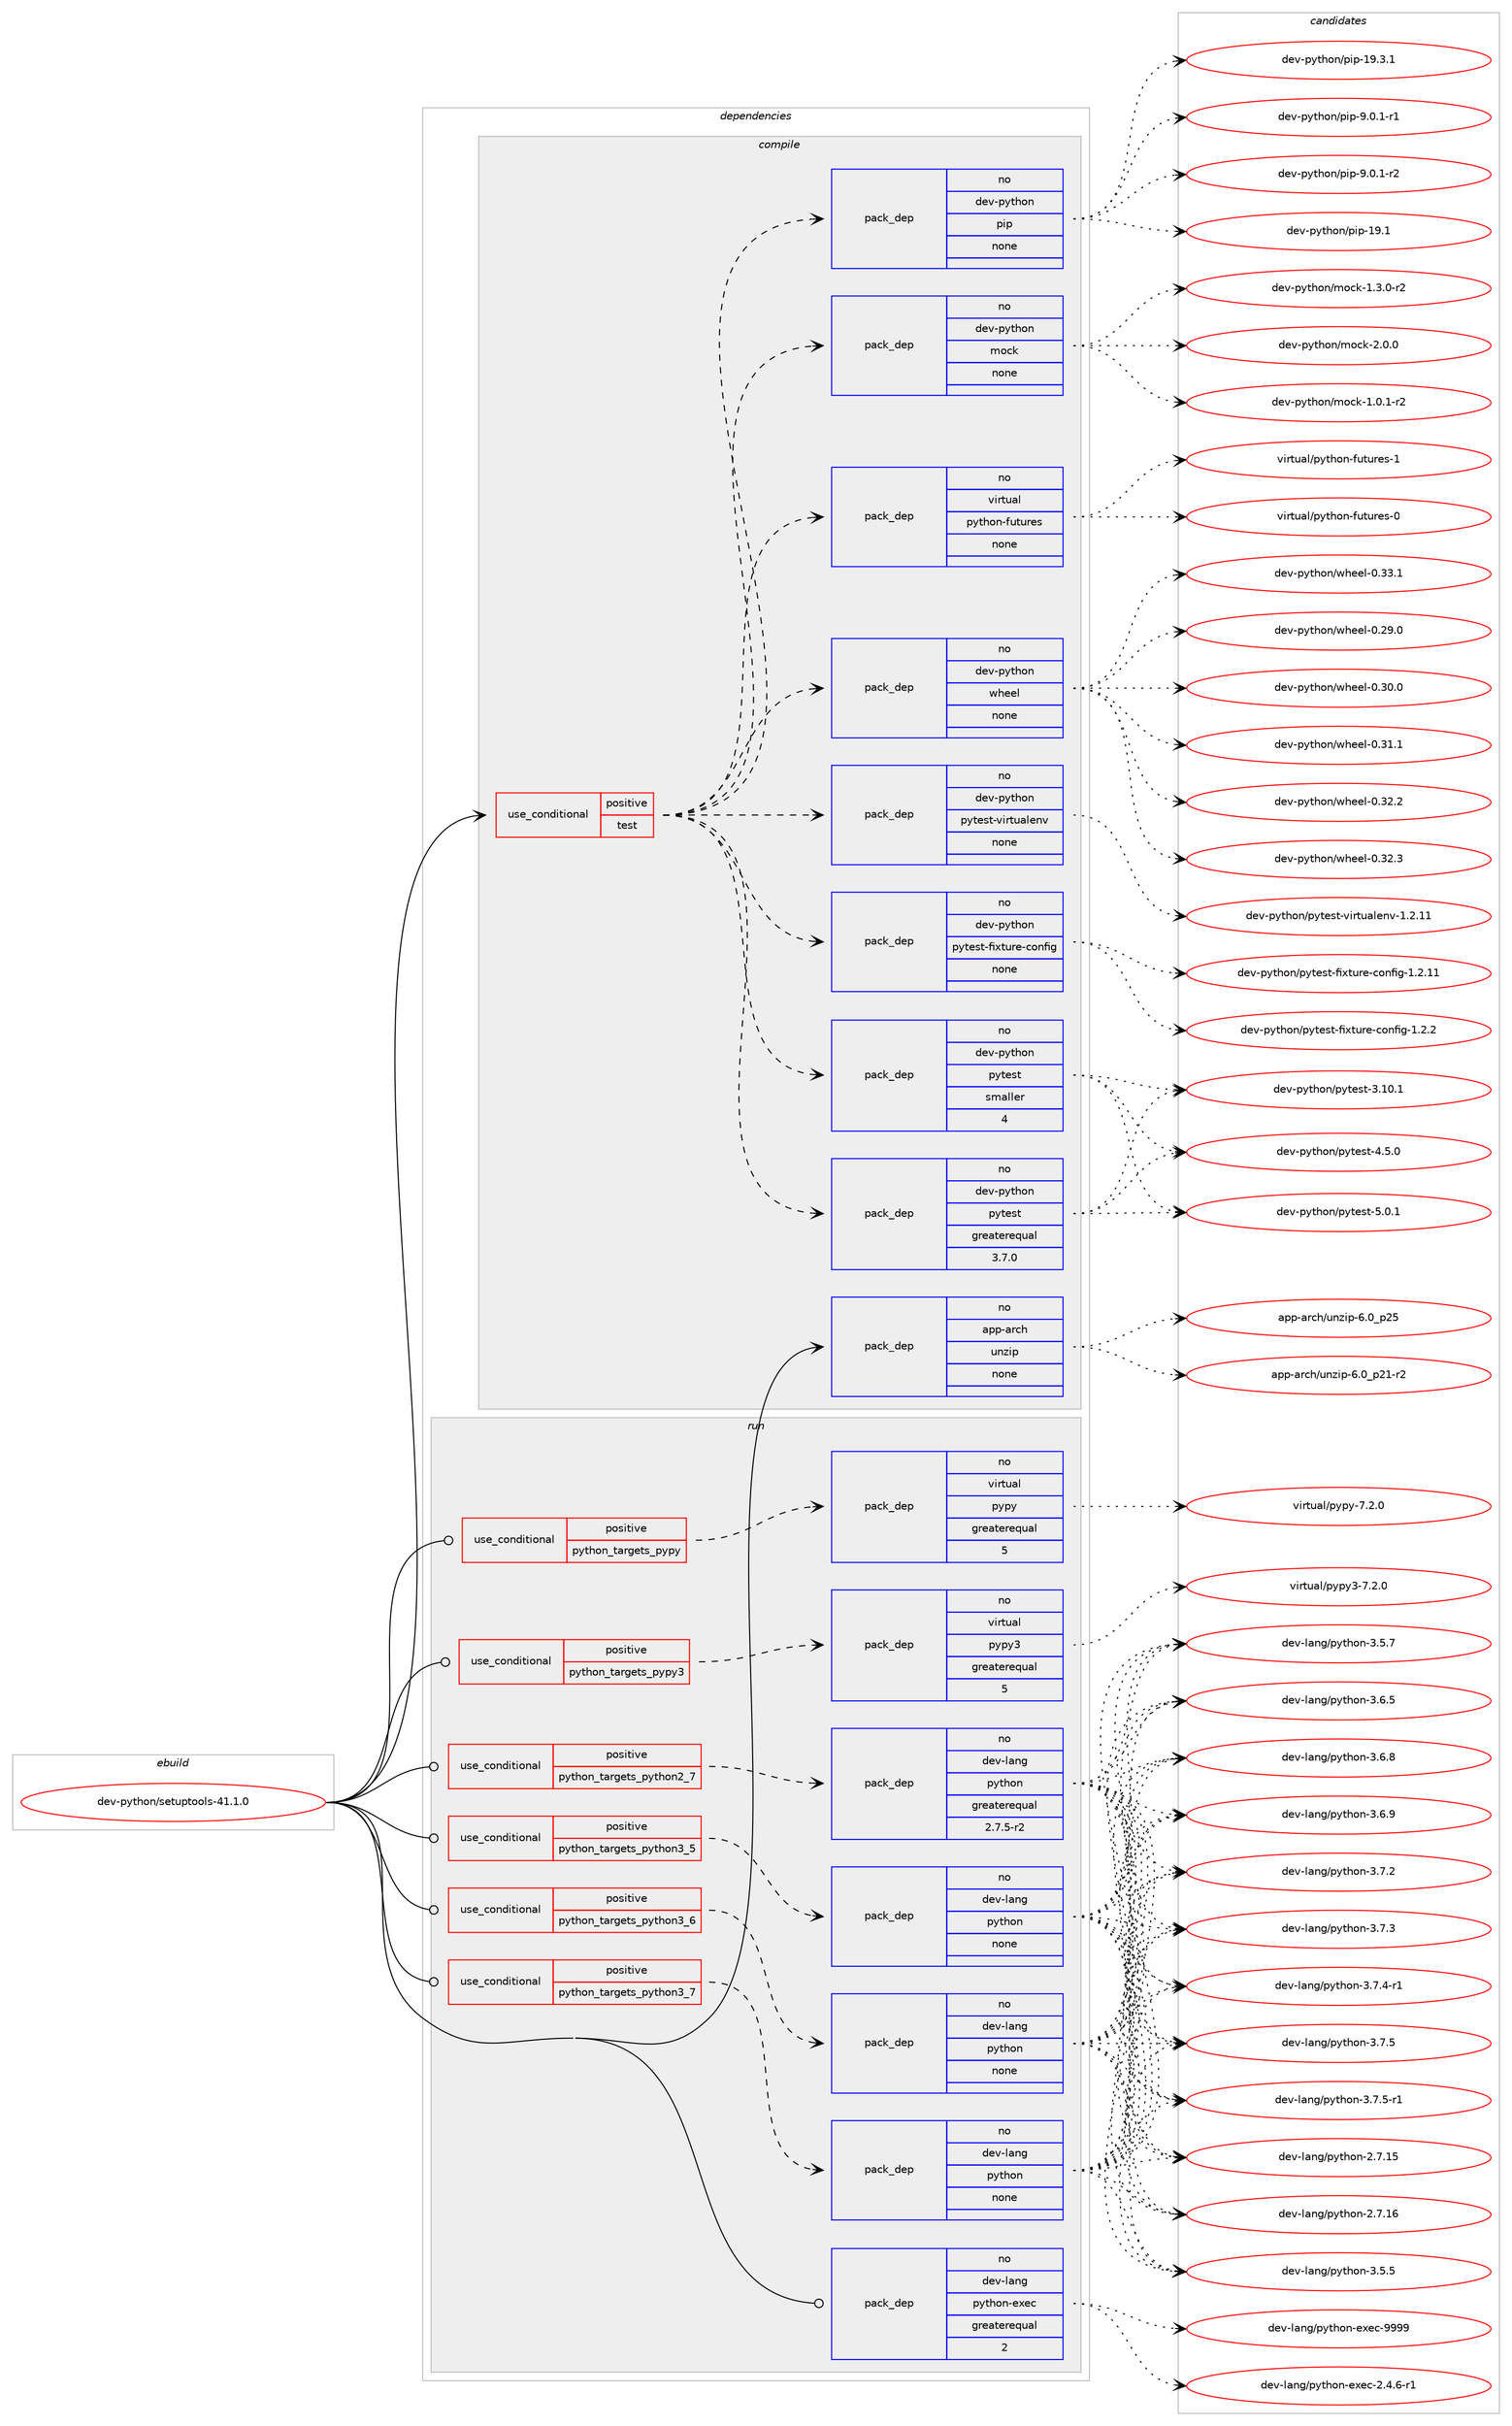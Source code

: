 digraph prolog {

# *************
# Graph options
# *************

newrank=true;
concentrate=true;
compound=true;
graph [rankdir=LR,fontname=Helvetica,fontsize=10,ranksep=1.5];#, ranksep=2.5, nodesep=0.2];
edge  [arrowhead=vee];
node  [fontname=Helvetica,fontsize=10];

# **********
# The ebuild
# **********

subgraph cluster_leftcol {
color=gray;
label=<<i>ebuild</i>>;
id [label="dev-python/setuptools-41.1.0", color=red, width=4, href="../dev-python/setuptools-41.1.0.svg"];
}

# ****************
# The dependencies
# ****************

subgraph cluster_midcol {
color=gray;
label=<<i>dependencies</i>>;
subgraph cluster_compile {
fillcolor="#eeeeee";
style=filled;
label=<<i>compile</i>>;
subgraph cond149221 {
dependency636868 [label=<<TABLE BORDER="0" CELLBORDER="1" CELLSPACING="0" CELLPADDING="4"><TR><TD ROWSPAN="3" CELLPADDING="10">use_conditional</TD></TR><TR><TD>positive</TD></TR><TR><TD>test</TD></TR></TABLE>>, shape=none, color=red];
subgraph pack475766 {
dependency636869 [label=<<TABLE BORDER="0" CELLBORDER="1" CELLSPACING="0" CELLPADDING="4" WIDTH="220"><TR><TD ROWSPAN="6" CELLPADDING="30">pack_dep</TD></TR><TR><TD WIDTH="110">no</TD></TR><TR><TD>dev-python</TD></TR><TR><TD>mock</TD></TR><TR><TD>none</TD></TR><TR><TD></TD></TR></TABLE>>, shape=none, color=blue];
}
dependency636868:e -> dependency636869:w [weight=20,style="dashed",arrowhead="vee"];
subgraph pack475767 {
dependency636870 [label=<<TABLE BORDER="0" CELLBORDER="1" CELLSPACING="0" CELLPADDING="4" WIDTH="220"><TR><TD ROWSPAN="6" CELLPADDING="30">pack_dep</TD></TR><TR><TD WIDTH="110">no</TD></TR><TR><TD>dev-python</TD></TR><TR><TD>pip</TD></TR><TR><TD>none</TD></TR><TR><TD></TD></TR></TABLE>>, shape=none, color=blue];
}
dependency636868:e -> dependency636870:w [weight=20,style="dashed",arrowhead="vee"];
subgraph pack475768 {
dependency636871 [label=<<TABLE BORDER="0" CELLBORDER="1" CELLSPACING="0" CELLPADDING="4" WIDTH="220"><TR><TD ROWSPAN="6" CELLPADDING="30">pack_dep</TD></TR><TR><TD WIDTH="110">no</TD></TR><TR><TD>dev-python</TD></TR><TR><TD>pytest</TD></TR><TR><TD>greaterequal</TD></TR><TR><TD>3.7.0</TD></TR></TABLE>>, shape=none, color=blue];
}
dependency636868:e -> dependency636871:w [weight=20,style="dashed",arrowhead="vee"];
subgraph pack475769 {
dependency636872 [label=<<TABLE BORDER="0" CELLBORDER="1" CELLSPACING="0" CELLPADDING="4" WIDTH="220"><TR><TD ROWSPAN="6" CELLPADDING="30">pack_dep</TD></TR><TR><TD WIDTH="110">no</TD></TR><TR><TD>dev-python</TD></TR><TR><TD>pytest</TD></TR><TR><TD>smaller</TD></TR><TR><TD>4</TD></TR></TABLE>>, shape=none, color=blue];
}
dependency636868:e -> dependency636872:w [weight=20,style="dashed",arrowhead="vee"];
subgraph pack475770 {
dependency636873 [label=<<TABLE BORDER="0" CELLBORDER="1" CELLSPACING="0" CELLPADDING="4" WIDTH="220"><TR><TD ROWSPAN="6" CELLPADDING="30">pack_dep</TD></TR><TR><TD WIDTH="110">no</TD></TR><TR><TD>dev-python</TD></TR><TR><TD>pytest-fixture-config</TD></TR><TR><TD>none</TD></TR><TR><TD></TD></TR></TABLE>>, shape=none, color=blue];
}
dependency636868:e -> dependency636873:w [weight=20,style="dashed",arrowhead="vee"];
subgraph pack475771 {
dependency636874 [label=<<TABLE BORDER="0" CELLBORDER="1" CELLSPACING="0" CELLPADDING="4" WIDTH="220"><TR><TD ROWSPAN="6" CELLPADDING="30">pack_dep</TD></TR><TR><TD WIDTH="110">no</TD></TR><TR><TD>dev-python</TD></TR><TR><TD>pytest-virtualenv</TD></TR><TR><TD>none</TD></TR><TR><TD></TD></TR></TABLE>>, shape=none, color=blue];
}
dependency636868:e -> dependency636874:w [weight=20,style="dashed",arrowhead="vee"];
subgraph pack475772 {
dependency636875 [label=<<TABLE BORDER="0" CELLBORDER="1" CELLSPACING="0" CELLPADDING="4" WIDTH="220"><TR><TD ROWSPAN="6" CELLPADDING="30">pack_dep</TD></TR><TR><TD WIDTH="110">no</TD></TR><TR><TD>dev-python</TD></TR><TR><TD>wheel</TD></TR><TR><TD>none</TD></TR><TR><TD></TD></TR></TABLE>>, shape=none, color=blue];
}
dependency636868:e -> dependency636875:w [weight=20,style="dashed",arrowhead="vee"];
subgraph pack475773 {
dependency636876 [label=<<TABLE BORDER="0" CELLBORDER="1" CELLSPACING="0" CELLPADDING="4" WIDTH="220"><TR><TD ROWSPAN="6" CELLPADDING="30">pack_dep</TD></TR><TR><TD WIDTH="110">no</TD></TR><TR><TD>virtual</TD></TR><TR><TD>python-futures</TD></TR><TR><TD>none</TD></TR><TR><TD></TD></TR></TABLE>>, shape=none, color=blue];
}
dependency636868:e -> dependency636876:w [weight=20,style="dashed",arrowhead="vee"];
}
id:e -> dependency636868:w [weight=20,style="solid",arrowhead="vee"];
subgraph pack475774 {
dependency636877 [label=<<TABLE BORDER="0" CELLBORDER="1" CELLSPACING="0" CELLPADDING="4" WIDTH="220"><TR><TD ROWSPAN="6" CELLPADDING="30">pack_dep</TD></TR><TR><TD WIDTH="110">no</TD></TR><TR><TD>app-arch</TD></TR><TR><TD>unzip</TD></TR><TR><TD>none</TD></TR><TR><TD></TD></TR></TABLE>>, shape=none, color=blue];
}
id:e -> dependency636877:w [weight=20,style="solid",arrowhead="vee"];
}
subgraph cluster_compileandrun {
fillcolor="#eeeeee";
style=filled;
label=<<i>compile and run</i>>;
}
subgraph cluster_run {
fillcolor="#eeeeee";
style=filled;
label=<<i>run</i>>;
subgraph cond149222 {
dependency636878 [label=<<TABLE BORDER="0" CELLBORDER="1" CELLSPACING="0" CELLPADDING="4"><TR><TD ROWSPAN="3" CELLPADDING="10">use_conditional</TD></TR><TR><TD>positive</TD></TR><TR><TD>python_targets_pypy</TD></TR></TABLE>>, shape=none, color=red];
subgraph pack475775 {
dependency636879 [label=<<TABLE BORDER="0" CELLBORDER="1" CELLSPACING="0" CELLPADDING="4" WIDTH="220"><TR><TD ROWSPAN="6" CELLPADDING="30">pack_dep</TD></TR><TR><TD WIDTH="110">no</TD></TR><TR><TD>virtual</TD></TR><TR><TD>pypy</TD></TR><TR><TD>greaterequal</TD></TR><TR><TD>5</TD></TR></TABLE>>, shape=none, color=blue];
}
dependency636878:e -> dependency636879:w [weight=20,style="dashed",arrowhead="vee"];
}
id:e -> dependency636878:w [weight=20,style="solid",arrowhead="odot"];
subgraph cond149223 {
dependency636880 [label=<<TABLE BORDER="0" CELLBORDER="1" CELLSPACING="0" CELLPADDING="4"><TR><TD ROWSPAN="3" CELLPADDING="10">use_conditional</TD></TR><TR><TD>positive</TD></TR><TR><TD>python_targets_pypy3</TD></TR></TABLE>>, shape=none, color=red];
subgraph pack475776 {
dependency636881 [label=<<TABLE BORDER="0" CELLBORDER="1" CELLSPACING="0" CELLPADDING="4" WIDTH="220"><TR><TD ROWSPAN="6" CELLPADDING="30">pack_dep</TD></TR><TR><TD WIDTH="110">no</TD></TR><TR><TD>virtual</TD></TR><TR><TD>pypy3</TD></TR><TR><TD>greaterequal</TD></TR><TR><TD>5</TD></TR></TABLE>>, shape=none, color=blue];
}
dependency636880:e -> dependency636881:w [weight=20,style="dashed",arrowhead="vee"];
}
id:e -> dependency636880:w [weight=20,style="solid",arrowhead="odot"];
subgraph cond149224 {
dependency636882 [label=<<TABLE BORDER="0" CELLBORDER="1" CELLSPACING="0" CELLPADDING="4"><TR><TD ROWSPAN="3" CELLPADDING="10">use_conditional</TD></TR><TR><TD>positive</TD></TR><TR><TD>python_targets_python2_7</TD></TR></TABLE>>, shape=none, color=red];
subgraph pack475777 {
dependency636883 [label=<<TABLE BORDER="0" CELLBORDER="1" CELLSPACING="0" CELLPADDING="4" WIDTH="220"><TR><TD ROWSPAN="6" CELLPADDING="30">pack_dep</TD></TR><TR><TD WIDTH="110">no</TD></TR><TR><TD>dev-lang</TD></TR><TR><TD>python</TD></TR><TR><TD>greaterequal</TD></TR><TR><TD>2.7.5-r2</TD></TR></TABLE>>, shape=none, color=blue];
}
dependency636882:e -> dependency636883:w [weight=20,style="dashed",arrowhead="vee"];
}
id:e -> dependency636882:w [weight=20,style="solid",arrowhead="odot"];
subgraph cond149225 {
dependency636884 [label=<<TABLE BORDER="0" CELLBORDER="1" CELLSPACING="0" CELLPADDING="4"><TR><TD ROWSPAN="3" CELLPADDING="10">use_conditional</TD></TR><TR><TD>positive</TD></TR><TR><TD>python_targets_python3_5</TD></TR></TABLE>>, shape=none, color=red];
subgraph pack475778 {
dependency636885 [label=<<TABLE BORDER="0" CELLBORDER="1" CELLSPACING="0" CELLPADDING="4" WIDTH="220"><TR><TD ROWSPAN="6" CELLPADDING="30">pack_dep</TD></TR><TR><TD WIDTH="110">no</TD></TR><TR><TD>dev-lang</TD></TR><TR><TD>python</TD></TR><TR><TD>none</TD></TR><TR><TD></TD></TR></TABLE>>, shape=none, color=blue];
}
dependency636884:e -> dependency636885:w [weight=20,style="dashed",arrowhead="vee"];
}
id:e -> dependency636884:w [weight=20,style="solid",arrowhead="odot"];
subgraph cond149226 {
dependency636886 [label=<<TABLE BORDER="0" CELLBORDER="1" CELLSPACING="0" CELLPADDING="4"><TR><TD ROWSPAN="3" CELLPADDING="10">use_conditional</TD></TR><TR><TD>positive</TD></TR><TR><TD>python_targets_python3_6</TD></TR></TABLE>>, shape=none, color=red];
subgraph pack475779 {
dependency636887 [label=<<TABLE BORDER="0" CELLBORDER="1" CELLSPACING="0" CELLPADDING="4" WIDTH="220"><TR><TD ROWSPAN="6" CELLPADDING="30">pack_dep</TD></TR><TR><TD WIDTH="110">no</TD></TR><TR><TD>dev-lang</TD></TR><TR><TD>python</TD></TR><TR><TD>none</TD></TR><TR><TD></TD></TR></TABLE>>, shape=none, color=blue];
}
dependency636886:e -> dependency636887:w [weight=20,style="dashed",arrowhead="vee"];
}
id:e -> dependency636886:w [weight=20,style="solid",arrowhead="odot"];
subgraph cond149227 {
dependency636888 [label=<<TABLE BORDER="0" CELLBORDER="1" CELLSPACING="0" CELLPADDING="4"><TR><TD ROWSPAN="3" CELLPADDING="10">use_conditional</TD></TR><TR><TD>positive</TD></TR><TR><TD>python_targets_python3_7</TD></TR></TABLE>>, shape=none, color=red];
subgraph pack475780 {
dependency636889 [label=<<TABLE BORDER="0" CELLBORDER="1" CELLSPACING="0" CELLPADDING="4" WIDTH="220"><TR><TD ROWSPAN="6" CELLPADDING="30">pack_dep</TD></TR><TR><TD WIDTH="110">no</TD></TR><TR><TD>dev-lang</TD></TR><TR><TD>python</TD></TR><TR><TD>none</TD></TR><TR><TD></TD></TR></TABLE>>, shape=none, color=blue];
}
dependency636888:e -> dependency636889:w [weight=20,style="dashed",arrowhead="vee"];
}
id:e -> dependency636888:w [weight=20,style="solid",arrowhead="odot"];
subgraph pack475781 {
dependency636890 [label=<<TABLE BORDER="0" CELLBORDER="1" CELLSPACING="0" CELLPADDING="4" WIDTH="220"><TR><TD ROWSPAN="6" CELLPADDING="30">pack_dep</TD></TR><TR><TD WIDTH="110">no</TD></TR><TR><TD>dev-lang</TD></TR><TR><TD>python-exec</TD></TR><TR><TD>greaterequal</TD></TR><TR><TD>2</TD></TR></TABLE>>, shape=none, color=blue];
}
id:e -> dependency636890:w [weight=20,style="solid",arrowhead="odot"];
}
}

# **************
# The candidates
# **************

subgraph cluster_choices {
rank=same;
color=gray;
label=<<i>candidates</i>>;

subgraph choice475766 {
color=black;
nodesep=1;
choice1001011184511212111610411111047109111991074549464846494511450 [label="dev-python/mock-1.0.1-r2", color=red, width=4,href="../dev-python/mock-1.0.1-r2.svg"];
choice1001011184511212111610411111047109111991074549465146484511450 [label="dev-python/mock-1.3.0-r2", color=red, width=4,href="../dev-python/mock-1.3.0-r2.svg"];
choice100101118451121211161041111104710911199107455046484648 [label="dev-python/mock-2.0.0", color=red, width=4,href="../dev-python/mock-2.0.0.svg"];
dependency636869:e -> choice1001011184511212111610411111047109111991074549464846494511450:w [style=dotted,weight="100"];
dependency636869:e -> choice1001011184511212111610411111047109111991074549465146484511450:w [style=dotted,weight="100"];
dependency636869:e -> choice100101118451121211161041111104710911199107455046484648:w [style=dotted,weight="100"];
}
subgraph choice475767 {
color=black;
nodesep=1;
choice10010111845112121116104111110471121051124549574649 [label="dev-python/pip-19.1", color=red, width=4,href="../dev-python/pip-19.1.svg"];
choice100101118451121211161041111104711210511245495746514649 [label="dev-python/pip-19.3.1", color=red, width=4,href="../dev-python/pip-19.3.1.svg"];
choice10010111845112121116104111110471121051124557464846494511449 [label="dev-python/pip-9.0.1-r1", color=red, width=4,href="../dev-python/pip-9.0.1-r1.svg"];
choice10010111845112121116104111110471121051124557464846494511450 [label="dev-python/pip-9.0.1-r2", color=red, width=4,href="../dev-python/pip-9.0.1-r2.svg"];
dependency636870:e -> choice10010111845112121116104111110471121051124549574649:w [style=dotted,weight="100"];
dependency636870:e -> choice100101118451121211161041111104711210511245495746514649:w [style=dotted,weight="100"];
dependency636870:e -> choice10010111845112121116104111110471121051124557464846494511449:w [style=dotted,weight="100"];
dependency636870:e -> choice10010111845112121116104111110471121051124557464846494511450:w [style=dotted,weight="100"];
}
subgraph choice475768 {
color=black;
nodesep=1;
choice100101118451121211161041111104711212111610111511645514649484649 [label="dev-python/pytest-3.10.1", color=red, width=4,href="../dev-python/pytest-3.10.1.svg"];
choice1001011184511212111610411111047112121116101115116455246534648 [label="dev-python/pytest-4.5.0", color=red, width=4,href="../dev-python/pytest-4.5.0.svg"];
choice1001011184511212111610411111047112121116101115116455346484649 [label="dev-python/pytest-5.0.1", color=red, width=4,href="../dev-python/pytest-5.0.1.svg"];
dependency636871:e -> choice100101118451121211161041111104711212111610111511645514649484649:w [style=dotted,weight="100"];
dependency636871:e -> choice1001011184511212111610411111047112121116101115116455246534648:w [style=dotted,weight="100"];
dependency636871:e -> choice1001011184511212111610411111047112121116101115116455346484649:w [style=dotted,weight="100"];
}
subgraph choice475769 {
color=black;
nodesep=1;
choice100101118451121211161041111104711212111610111511645514649484649 [label="dev-python/pytest-3.10.1", color=red, width=4,href="../dev-python/pytest-3.10.1.svg"];
choice1001011184511212111610411111047112121116101115116455246534648 [label="dev-python/pytest-4.5.0", color=red, width=4,href="../dev-python/pytest-4.5.0.svg"];
choice1001011184511212111610411111047112121116101115116455346484649 [label="dev-python/pytest-5.0.1", color=red, width=4,href="../dev-python/pytest-5.0.1.svg"];
dependency636872:e -> choice100101118451121211161041111104711212111610111511645514649484649:w [style=dotted,weight="100"];
dependency636872:e -> choice1001011184511212111610411111047112121116101115116455246534648:w [style=dotted,weight="100"];
dependency636872:e -> choice1001011184511212111610411111047112121116101115116455346484649:w [style=dotted,weight="100"];
}
subgraph choice475770 {
color=black;
nodesep=1;
choice100101118451121211161041111104711212111610111511645102105120116117114101459911111010210510345494650464949 [label="dev-python/pytest-fixture-config-1.2.11", color=red, width=4,href="../dev-python/pytest-fixture-config-1.2.11.svg"];
choice1001011184511212111610411111047112121116101115116451021051201161171141014599111110102105103454946504650 [label="dev-python/pytest-fixture-config-1.2.2", color=red, width=4,href="../dev-python/pytest-fixture-config-1.2.2.svg"];
dependency636873:e -> choice100101118451121211161041111104711212111610111511645102105120116117114101459911111010210510345494650464949:w [style=dotted,weight="100"];
dependency636873:e -> choice1001011184511212111610411111047112121116101115116451021051201161171141014599111110102105103454946504650:w [style=dotted,weight="100"];
}
subgraph choice475771 {
color=black;
nodesep=1;
choice1001011184511212111610411111047112121116101115116451181051141161179710810111011845494650464949 [label="dev-python/pytest-virtualenv-1.2.11", color=red, width=4,href="../dev-python/pytest-virtualenv-1.2.11.svg"];
dependency636874:e -> choice1001011184511212111610411111047112121116101115116451181051141161179710810111011845494650464949:w [style=dotted,weight="100"];
}
subgraph choice475772 {
color=black;
nodesep=1;
choice100101118451121211161041111104711910410110110845484650574648 [label="dev-python/wheel-0.29.0", color=red, width=4,href="../dev-python/wheel-0.29.0.svg"];
choice100101118451121211161041111104711910410110110845484651484648 [label="dev-python/wheel-0.30.0", color=red, width=4,href="../dev-python/wheel-0.30.0.svg"];
choice100101118451121211161041111104711910410110110845484651494649 [label="dev-python/wheel-0.31.1", color=red, width=4,href="../dev-python/wheel-0.31.1.svg"];
choice100101118451121211161041111104711910410110110845484651504650 [label="dev-python/wheel-0.32.2", color=red, width=4,href="../dev-python/wheel-0.32.2.svg"];
choice100101118451121211161041111104711910410110110845484651504651 [label="dev-python/wheel-0.32.3", color=red, width=4,href="../dev-python/wheel-0.32.3.svg"];
choice100101118451121211161041111104711910410110110845484651514649 [label="dev-python/wheel-0.33.1", color=red, width=4,href="../dev-python/wheel-0.33.1.svg"];
dependency636875:e -> choice100101118451121211161041111104711910410110110845484650574648:w [style=dotted,weight="100"];
dependency636875:e -> choice100101118451121211161041111104711910410110110845484651484648:w [style=dotted,weight="100"];
dependency636875:e -> choice100101118451121211161041111104711910410110110845484651494649:w [style=dotted,weight="100"];
dependency636875:e -> choice100101118451121211161041111104711910410110110845484651504650:w [style=dotted,weight="100"];
dependency636875:e -> choice100101118451121211161041111104711910410110110845484651504651:w [style=dotted,weight="100"];
dependency636875:e -> choice100101118451121211161041111104711910410110110845484651514649:w [style=dotted,weight="100"];
}
subgraph choice475773 {
color=black;
nodesep=1;
choice1181051141161179710847112121116104111110451021171161171141011154548 [label="virtual/python-futures-0", color=red, width=4,href="../virtual/python-futures-0.svg"];
choice1181051141161179710847112121116104111110451021171161171141011154549 [label="virtual/python-futures-1", color=red, width=4,href="../virtual/python-futures-1.svg"];
dependency636876:e -> choice1181051141161179710847112121116104111110451021171161171141011154548:w [style=dotted,weight="100"];
dependency636876:e -> choice1181051141161179710847112121116104111110451021171161171141011154549:w [style=dotted,weight="100"];
}
subgraph choice475774 {
color=black;
nodesep=1;
choice9711211245971149910447117110122105112455446489511250494511450 [label="app-arch/unzip-6.0_p21-r2", color=red, width=4,href="../app-arch/unzip-6.0_p21-r2.svg"];
choice971121124597114991044711711012210511245544648951125053 [label="app-arch/unzip-6.0_p25", color=red, width=4,href="../app-arch/unzip-6.0_p25.svg"];
dependency636877:e -> choice9711211245971149910447117110122105112455446489511250494511450:w [style=dotted,weight="100"];
dependency636877:e -> choice971121124597114991044711711012210511245544648951125053:w [style=dotted,weight="100"];
}
subgraph choice475775 {
color=black;
nodesep=1;
choice1181051141161179710847112121112121455546504648 [label="virtual/pypy-7.2.0", color=red, width=4,href="../virtual/pypy-7.2.0.svg"];
dependency636879:e -> choice1181051141161179710847112121112121455546504648:w [style=dotted,weight="100"];
}
subgraph choice475776 {
color=black;
nodesep=1;
choice118105114116117971084711212111212151455546504648 [label="virtual/pypy3-7.2.0", color=red, width=4,href="../virtual/pypy3-7.2.0.svg"];
dependency636881:e -> choice118105114116117971084711212111212151455546504648:w [style=dotted,weight="100"];
}
subgraph choice475777 {
color=black;
nodesep=1;
choice10010111845108971101034711212111610411111045504655464953 [label="dev-lang/python-2.7.15", color=red, width=4,href="../dev-lang/python-2.7.15.svg"];
choice10010111845108971101034711212111610411111045504655464954 [label="dev-lang/python-2.7.16", color=red, width=4,href="../dev-lang/python-2.7.16.svg"];
choice100101118451089711010347112121116104111110455146534653 [label="dev-lang/python-3.5.5", color=red, width=4,href="../dev-lang/python-3.5.5.svg"];
choice100101118451089711010347112121116104111110455146534655 [label="dev-lang/python-3.5.7", color=red, width=4,href="../dev-lang/python-3.5.7.svg"];
choice100101118451089711010347112121116104111110455146544653 [label="dev-lang/python-3.6.5", color=red, width=4,href="../dev-lang/python-3.6.5.svg"];
choice100101118451089711010347112121116104111110455146544656 [label="dev-lang/python-3.6.8", color=red, width=4,href="../dev-lang/python-3.6.8.svg"];
choice100101118451089711010347112121116104111110455146544657 [label="dev-lang/python-3.6.9", color=red, width=4,href="../dev-lang/python-3.6.9.svg"];
choice100101118451089711010347112121116104111110455146554650 [label="dev-lang/python-3.7.2", color=red, width=4,href="../dev-lang/python-3.7.2.svg"];
choice100101118451089711010347112121116104111110455146554651 [label="dev-lang/python-3.7.3", color=red, width=4,href="../dev-lang/python-3.7.3.svg"];
choice1001011184510897110103471121211161041111104551465546524511449 [label="dev-lang/python-3.7.4-r1", color=red, width=4,href="../dev-lang/python-3.7.4-r1.svg"];
choice100101118451089711010347112121116104111110455146554653 [label="dev-lang/python-3.7.5", color=red, width=4,href="../dev-lang/python-3.7.5.svg"];
choice1001011184510897110103471121211161041111104551465546534511449 [label="dev-lang/python-3.7.5-r1", color=red, width=4,href="../dev-lang/python-3.7.5-r1.svg"];
dependency636883:e -> choice10010111845108971101034711212111610411111045504655464953:w [style=dotted,weight="100"];
dependency636883:e -> choice10010111845108971101034711212111610411111045504655464954:w [style=dotted,weight="100"];
dependency636883:e -> choice100101118451089711010347112121116104111110455146534653:w [style=dotted,weight="100"];
dependency636883:e -> choice100101118451089711010347112121116104111110455146534655:w [style=dotted,weight="100"];
dependency636883:e -> choice100101118451089711010347112121116104111110455146544653:w [style=dotted,weight="100"];
dependency636883:e -> choice100101118451089711010347112121116104111110455146544656:w [style=dotted,weight="100"];
dependency636883:e -> choice100101118451089711010347112121116104111110455146544657:w [style=dotted,weight="100"];
dependency636883:e -> choice100101118451089711010347112121116104111110455146554650:w [style=dotted,weight="100"];
dependency636883:e -> choice100101118451089711010347112121116104111110455146554651:w [style=dotted,weight="100"];
dependency636883:e -> choice1001011184510897110103471121211161041111104551465546524511449:w [style=dotted,weight="100"];
dependency636883:e -> choice100101118451089711010347112121116104111110455146554653:w [style=dotted,weight="100"];
dependency636883:e -> choice1001011184510897110103471121211161041111104551465546534511449:w [style=dotted,weight="100"];
}
subgraph choice475778 {
color=black;
nodesep=1;
choice10010111845108971101034711212111610411111045504655464953 [label="dev-lang/python-2.7.15", color=red, width=4,href="../dev-lang/python-2.7.15.svg"];
choice10010111845108971101034711212111610411111045504655464954 [label="dev-lang/python-2.7.16", color=red, width=4,href="../dev-lang/python-2.7.16.svg"];
choice100101118451089711010347112121116104111110455146534653 [label="dev-lang/python-3.5.5", color=red, width=4,href="../dev-lang/python-3.5.5.svg"];
choice100101118451089711010347112121116104111110455146534655 [label="dev-lang/python-3.5.7", color=red, width=4,href="../dev-lang/python-3.5.7.svg"];
choice100101118451089711010347112121116104111110455146544653 [label="dev-lang/python-3.6.5", color=red, width=4,href="../dev-lang/python-3.6.5.svg"];
choice100101118451089711010347112121116104111110455146544656 [label="dev-lang/python-3.6.8", color=red, width=4,href="../dev-lang/python-3.6.8.svg"];
choice100101118451089711010347112121116104111110455146544657 [label="dev-lang/python-3.6.9", color=red, width=4,href="../dev-lang/python-3.6.9.svg"];
choice100101118451089711010347112121116104111110455146554650 [label="dev-lang/python-3.7.2", color=red, width=4,href="../dev-lang/python-3.7.2.svg"];
choice100101118451089711010347112121116104111110455146554651 [label="dev-lang/python-3.7.3", color=red, width=4,href="../dev-lang/python-3.7.3.svg"];
choice1001011184510897110103471121211161041111104551465546524511449 [label="dev-lang/python-3.7.4-r1", color=red, width=4,href="../dev-lang/python-3.7.4-r1.svg"];
choice100101118451089711010347112121116104111110455146554653 [label="dev-lang/python-3.7.5", color=red, width=4,href="../dev-lang/python-3.7.5.svg"];
choice1001011184510897110103471121211161041111104551465546534511449 [label="dev-lang/python-3.7.5-r1", color=red, width=4,href="../dev-lang/python-3.7.5-r1.svg"];
dependency636885:e -> choice10010111845108971101034711212111610411111045504655464953:w [style=dotted,weight="100"];
dependency636885:e -> choice10010111845108971101034711212111610411111045504655464954:w [style=dotted,weight="100"];
dependency636885:e -> choice100101118451089711010347112121116104111110455146534653:w [style=dotted,weight="100"];
dependency636885:e -> choice100101118451089711010347112121116104111110455146534655:w [style=dotted,weight="100"];
dependency636885:e -> choice100101118451089711010347112121116104111110455146544653:w [style=dotted,weight="100"];
dependency636885:e -> choice100101118451089711010347112121116104111110455146544656:w [style=dotted,weight="100"];
dependency636885:e -> choice100101118451089711010347112121116104111110455146544657:w [style=dotted,weight="100"];
dependency636885:e -> choice100101118451089711010347112121116104111110455146554650:w [style=dotted,weight="100"];
dependency636885:e -> choice100101118451089711010347112121116104111110455146554651:w [style=dotted,weight="100"];
dependency636885:e -> choice1001011184510897110103471121211161041111104551465546524511449:w [style=dotted,weight="100"];
dependency636885:e -> choice100101118451089711010347112121116104111110455146554653:w [style=dotted,weight="100"];
dependency636885:e -> choice1001011184510897110103471121211161041111104551465546534511449:w [style=dotted,weight="100"];
}
subgraph choice475779 {
color=black;
nodesep=1;
choice10010111845108971101034711212111610411111045504655464953 [label="dev-lang/python-2.7.15", color=red, width=4,href="../dev-lang/python-2.7.15.svg"];
choice10010111845108971101034711212111610411111045504655464954 [label="dev-lang/python-2.7.16", color=red, width=4,href="../dev-lang/python-2.7.16.svg"];
choice100101118451089711010347112121116104111110455146534653 [label="dev-lang/python-3.5.5", color=red, width=4,href="../dev-lang/python-3.5.5.svg"];
choice100101118451089711010347112121116104111110455146534655 [label="dev-lang/python-3.5.7", color=red, width=4,href="../dev-lang/python-3.5.7.svg"];
choice100101118451089711010347112121116104111110455146544653 [label="dev-lang/python-3.6.5", color=red, width=4,href="../dev-lang/python-3.6.5.svg"];
choice100101118451089711010347112121116104111110455146544656 [label="dev-lang/python-3.6.8", color=red, width=4,href="../dev-lang/python-3.6.8.svg"];
choice100101118451089711010347112121116104111110455146544657 [label="dev-lang/python-3.6.9", color=red, width=4,href="../dev-lang/python-3.6.9.svg"];
choice100101118451089711010347112121116104111110455146554650 [label="dev-lang/python-3.7.2", color=red, width=4,href="../dev-lang/python-3.7.2.svg"];
choice100101118451089711010347112121116104111110455146554651 [label="dev-lang/python-3.7.3", color=red, width=4,href="../dev-lang/python-3.7.3.svg"];
choice1001011184510897110103471121211161041111104551465546524511449 [label="dev-lang/python-3.7.4-r1", color=red, width=4,href="../dev-lang/python-3.7.4-r1.svg"];
choice100101118451089711010347112121116104111110455146554653 [label="dev-lang/python-3.7.5", color=red, width=4,href="../dev-lang/python-3.7.5.svg"];
choice1001011184510897110103471121211161041111104551465546534511449 [label="dev-lang/python-3.7.5-r1", color=red, width=4,href="../dev-lang/python-3.7.5-r1.svg"];
dependency636887:e -> choice10010111845108971101034711212111610411111045504655464953:w [style=dotted,weight="100"];
dependency636887:e -> choice10010111845108971101034711212111610411111045504655464954:w [style=dotted,weight="100"];
dependency636887:e -> choice100101118451089711010347112121116104111110455146534653:w [style=dotted,weight="100"];
dependency636887:e -> choice100101118451089711010347112121116104111110455146534655:w [style=dotted,weight="100"];
dependency636887:e -> choice100101118451089711010347112121116104111110455146544653:w [style=dotted,weight="100"];
dependency636887:e -> choice100101118451089711010347112121116104111110455146544656:w [style=dotted,weight="100"];
dependency636887:e -> choice100101118451089711010347112121116104111110455146544657:w [style=dotted,weight="100"];
dependency636887:e -> choice100101118451089711010347112121116104111110455146554650:w [style=dotted,weight="100"];
dependency636887:e -> choice100101118451089711010347112121116104111110455146554651:w [style=dotted,weight="100"];
dependency636887:e -> choice1001011184510897110103471121211161041111104551465546524511449:w [style=dotted,weight="100"];
dependency636887:e -> choice100101118451089711010347112121116104111110455146554653:w [style=dotted,weight="100"];
dependency636887:e -> choice1001011184510897110103471121211161041111104551465546534511449:w [style=dotted,weight="100"];
}
subgraph choice475780 {
color=black;
nodesep=1;
choice10010111845108971101034711212111610411111045504655464953 [label="dev-lang/python-2.7.15", color=red, width=4,href="../dev-lang/python-2.7.15.svg"];
choice10010111845108971101034711212111610411111045504655464954 [label="dev-lang/python-2.7.16", color=red, width=4,href="../dev-lang/python-2.7.16.svg"];
choice100101118451089711010347112121116104111110455146534653 [label="dev-lang/python-3.5.5", color=red, width=4,href="../dev-lang/python-3.5.5.svg"];
choice100101118451089711010347112121116104111110455146534655 [label="dev-lang/python-3.5.7", color=red, width=4,href="../dev-lang/python-3.5.7.svg"];
choice100101118451089711010347112121116104111110455146544653 [label="dev-lang/python-3.6.5", color=red, width=4,href="../dev-lang/python-3.6.5.svg"];
choice100101118451089711010347112121116104111110455146544656 [label="dev-lang/python-3.6.8", color=red, width=4,href="../dev-lang/python-3.6.8.svg"];
choice100101118451089711010347112121116104111110455146544657 [label="dev-lang/python-3.6.9", color=red, width=4,href="../dev-lang/python-3.6.9.svg"];
choice100101118451089711010347112121116104111110455146554650 [label="dev-lang/python-3.7.2", color=red, width=4,href="../dev-lang/python-3.7.2.svg"];
choice100101118451089711010347112121116104111110455146554651 [label="dev-lang/python-3.7.3", color=red, width=4,href="../dev-lang/python-3.7.3.svg"];
choice1001011184510897110103471121211161041111104551465546524511449 [label="dev-lang/python-3.7.4-r1", color=red, width=4,href="../dev-lang/python-3.7.4-r1.svg"];
choice100101118451089711010347112121116104111110455146554653 [label="dev-lang/python-3.7.5", color=red, width=4,href="../dev-lang/python-3.7.5.svg"];
choice1001011184510897110103471121211161041111104551465546534511449 [label="dev-lang/python-3.7.5-r1", color=red, width=4,href="../dev-lang/python-3.7.5-r1.svg"];
dependency636889:e -> choice10010111845108971101034711212111610411111045504655464953:w [style=dotted,weight="100"];
dependency636889:e -> choice10010111845108971101034711212111610411111045504655464954:w [style=dotted,weight="100"];
dependency636889:e -> choice100101118451089711010347112121116104111110455146534653:w [style=dotted,weight="100"];
dependency636889:e -> choice100101118451089711010347112121116104111110455146534655:w [style=dotted,weight="100"];
dependency636889:e -> choice100101118451089711010347112121116104111110455146544653:w [style=dotted,weight="100"];
dependency636889:e -> choice100101118451089711010347112121116104111110455146544656:w [style=dotted,weight="100"];
dependency636889:e -> choice100101118451089711010347112121116104111110455146544657:w [style=dotted,weight="100"];
dependency636889:e -> choice100101118451089711010347112121116104111110455146554650:w [style=dotted,weight="100"];
dependency636889:e -> choice100101118451089711010347112121116104111110455146554651:w [style=dotted,weight="100"];
dependency636889:e -> choice1001011184510897110103471121211161041111104551465546524511449:w [style=dotted,weight="100"];
dependency636889:e -> choice100101118451089711010347112121116104111110455146554653:w [style=dotted,weight="100"];
dependency636889:e -> choice1001011184510897110103471121211161041111104551465546534511449:w [style=dotted,weight="100"];
}
subgraph choice475781 {
color=black;
nodesep=1;
choice10010111845108971101034711212111610411111045101120101994550465246544511449 [label="dev-lang/python-exec-2.4.6-r1", color=red, width=4,href="../dev-lang/python-exec-2.4.6-r1.svg"];
choice10010111845108971101034711212111610411111045101120101994557575757 [label="dev-lang/python-exec-9999", color=red, width=4,href="../dev-lang/python-exec-9999.svg"];
dependency636890:e -> choice10010111845108971101034711212111610411111045101120101994550465246544511449:w [style=dotted,weight="100"];
dependency636890:e -> choice10010111845108971101034711212111610411111045101120101994557575757:w [style=dotted,weight="100"];
}
}

}
